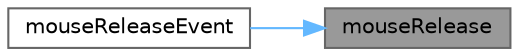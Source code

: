 digraph "mouseRelease"
{
 // LATEX_PDF_SIZE
  bgcolor="transparent";
  edge [fontname=Helvetica,fontsize=10,labelfontname=Helvetica,labelfontsize=10];
  node [fontname=Helvetica,fontsize=10,shape=box,height=0.2,width=0.4];
  rankdir="RL";
  Node1 [id="Node000001",label="mouseRelease",height=0.2,width=0.4,color="gray40", fillcolor="grey60", style="filled", fontcolor="black",tooltip="鼠标释放信号"];
  Node1 -> Node2 [id="edge1_Node000001_Node000002",dir="back",color="steelblue1",style="solid",tooltip=" "];
  Node2 [id="Node000002",label="mouseReleaseEvent",height=0.2,width=0.4,color="grey40", fillcolor="white", style="filled",URL="$class_ela_base_list_view.html#a2de3e1806dc8e5d659fc1f35545a5b87",tooltip="鼠标释放事件"];
}
